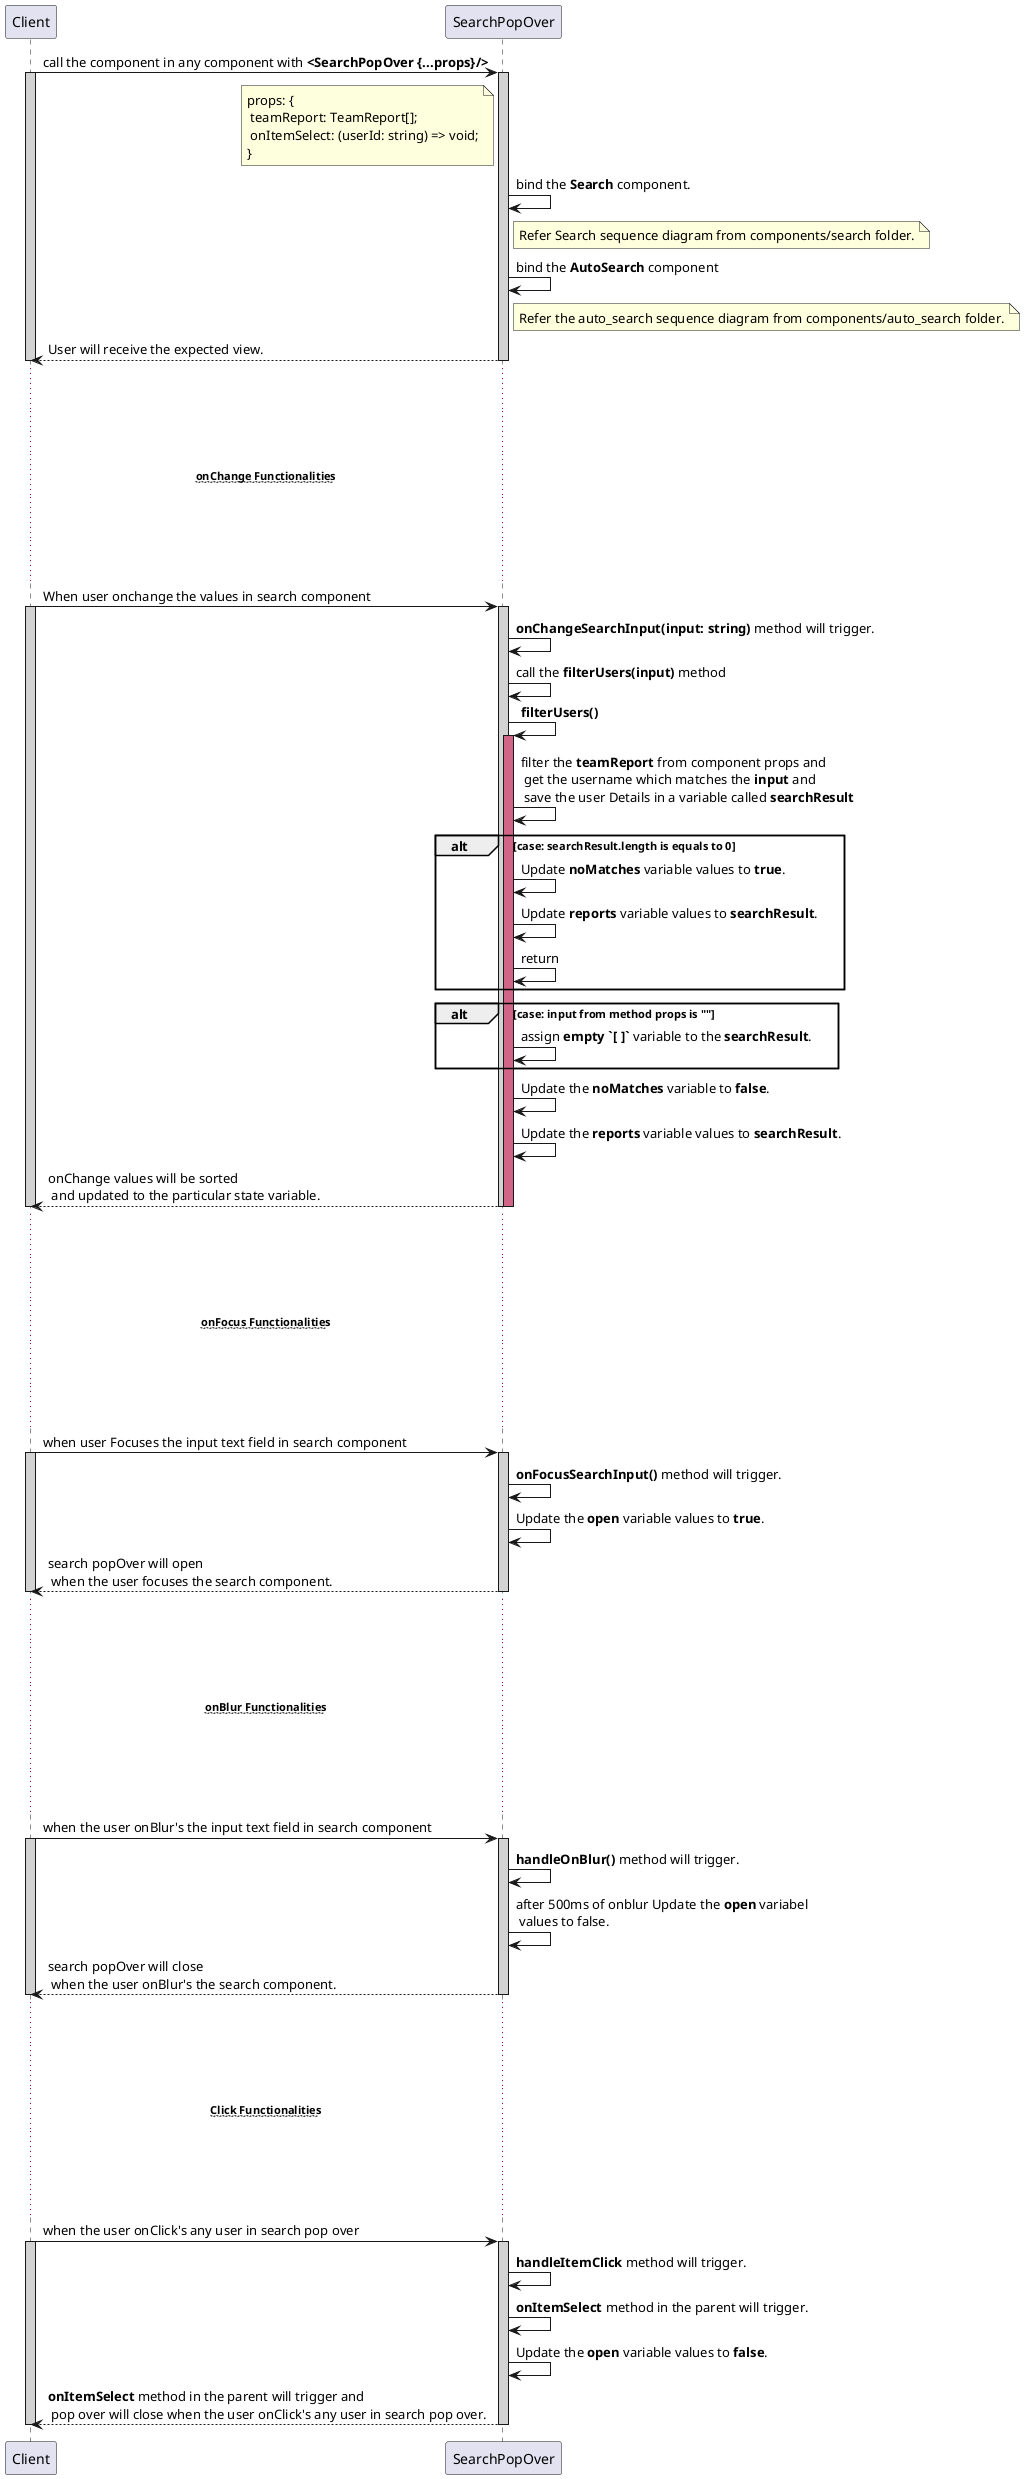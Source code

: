 @startuml search pop_over sequence diagram
participant Client
participant SearchPopOver

Client -> SearchPopOver : call the component in any component with **<SearchPopOver {...props}/>**
activate Client #D3D3D3
    activate SearchPopOver #D3D3D3
        note left of SearchPopOver : props: {\n teamReport: TeamReport[];\n onItemSelect: (userId: string) => void;\n}
        SearchPopOver -> SearchPopOver : bind the **Search** component.
        note right of SearchPopOver : Refer Search sequence diagram from components/search folder.
        SearchPopOver -> SearchPopOver : bind the **AutoSearch** component
        note right of SearchPopOver : Refer the auto_search sequence diagram from components/auto_search folder.
        Client <-- SearchPopOver : User will receive the expected view.
    deactivate SearchPopOver
deactivate Client

... ...
... ...
...~~**onChange Functionalities**~~ ...
... ...
... ...

Client -> SearchPopOver : When user onchange the values in search component
activate Client #D3D3D3
    activate SearchPopOver #D3D3D3
        SearchPopOver -> SearchPopOver : **onChangeSearchInput(input: string)** method will trigger.
        SearchPopOver -> SearchPopOver : call the **filterUsers(input)** method
        SearchPopOver -> SearchPopOver : **filterUsers()**
        activate SearchPopOver #D16587
            SearchPopOver -> SearchPopOver : filter the **teamReport** from component props and\n get the username which matches the **input** and\n save the user Details in a variable called **searchResult**
            alt case: searchResult.length is equals to 0
                SearchPopOver -> SearchPopOver : Update **noMatches** variable values to **true**.
                SearchPopOver -> SearchPopOver : Update **reports** variable values to **searchResult**.
                SearchPopOver -> SearchPopOver : return
            end
            alt case: input from method props is ""
                SearchPopOver -> SearchPopOver : assign **empty `[ ]`** variable to the **searchResult**.
            end
            SearchPopOver -> SearchPopOver : Update the **noMatches** variable to **false**.
            SearchPopOver -> SearchPopOver : Update the **reports** variable values to **searchResult**.
            Client <-- SearchPopOver : onChange values will be sorted\n and updated to the particular state variable.
        deactivate SearchPopOver
    deactivate SearchPopOver
deactivate Client

... ...
... ...
...~~**onFocus Functionalities**~~ ...
... ...
... ...

Client -> SearchPopOver : when user Focuses the input text field in search component
activate Client #D3D3D3
    activate SearchPopOver #D3D3D3
        SearchPopOver -> SearchPopOver : **onFocusSearchInput()** method will trigger.
        SearchPopOver -> SearchPopOver : Update the **open** variable values to **true**.
        Client <-- SearchPopOver : search popOver will open\n when the user focuses the search component.
    deactivate SearchPopOver
deactivate Client


... ...
... ...
...~~**onBlur Functionalities**~~ ...
... ...
... ...

Client -> SearchPopOver : when the user onBlur's the input text field in search component
activate Client #D3D3D3
    activate SearchPopOver #D3D3D3
        SearchPopOver -> SearchPopOver : **handleOnBlur()** method will trigger.
        SearchPopOver -> SearchPopOver : after 500ms of onblur Update the **open** variabel\n values to false.
        Client <-- SearchPopOver : search popOver will close\n when the user onBlur's the search component.
    deactivate SearchPopOver
deactivate Client

... ...
... ...
...~~**Click Functionalities**~~ ...
... ...
... ...

Client -> SearchPopOver : when the user onClick's any user in search pop over
activate Client #D3D3D3
    activate SearchPopOver #D3D3D3
        SearchPopOver -> SearchPopOver : **handleItemClick** method will trigger.
        SearchPopOver -> SearchPopOver : **onItemSelect** method in the parent will trigger.
        SearchPopOver -> SearchPopOver : Update the **open** variable values to **false**.
        Client <-- SearchPopOver : **onItemSelect** method in the parent will trigger and\n pop over will close when the user onClick's any user in search pop over.
    deactivate SearchPopOver
deactivate Client

@enduml